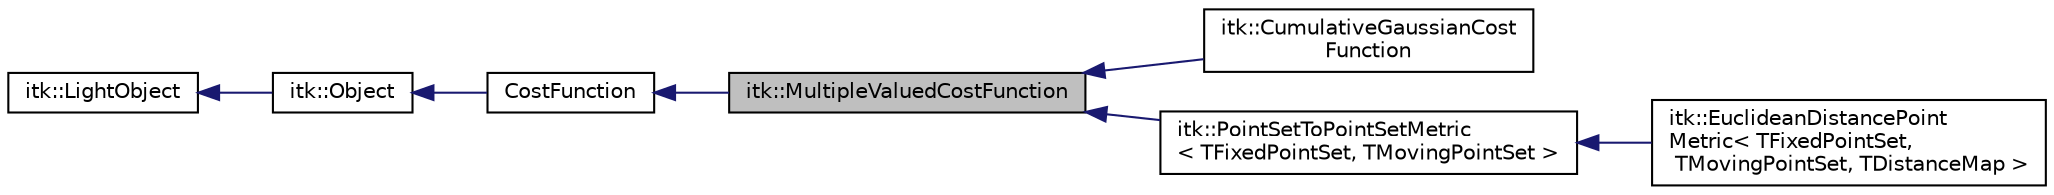 digraph "itk::MultipleValuedCostFunction"
{
 // LATEX_PDF_SIZE
  edge [fontname="Helvetica",fontsize="10",labelfontname="Helvetica",labelfontsize="10"];
  node [fontname="Helvetica",fontsize="10",shape=record];
  rankdir="LR";
  Node1 [label="itk::MultipleValuedCostFunction",height=0.2,width=0.4,color="black", fillcolor="grey75", style="filled", fontcolor="black",tooltip="This class is a base for the CostFunctions returning a multiple values."];
  Node2 -> Node1 [dir="back",color="midnightblue",fontsize="10",style="solid",fontname="Helvetica"];
  Node2 [label="CostFunction",height=0.2,width=0.4,color="black", fillcolor="white", style="filled",URL="$classitk_1_1CostFunctionTemplate.html",tooltip=" "];
  Node3 -> Node2 [dir="back",color="midnightblue",fontsize="10",style="solid",fontname="Helvetica"];
  Node3 [label="itk::Object",height=0.2,width=0.4,color="black", fillcolor="white", style="filled",URL="$classitk_1_1Object.html",tooltip="Base class for most ITK classes."];
  Node4 -> Node3 [dir="back",color="midnightblue",fontsize="10",style="solid",fontname="Helvetica"];
  Node4 [label="itk::LightObject",height=0.2,width=0.4,color="black", fillcolor="white", style="filled",URL="$classitk_1_1LightObject.html",tooltip="Light weight base class for most itk classes."];
  Node1 -> Node5 [dir="back",color="midnightblue",fontsize="10",style="solid",fontname="Helvetica"];
  Node5 [label="itk::CumulativeGaussianCost\lFunction",height=0.2,width=0.4,color="black", fillcolor="white", style="filled",URL="$classitk_1_1CumulativeGaussianCostFunction.html",tooltip="Cost function for the Cumulative Gaussian Optimizer."];
  Node1 -> Node6 [dir="back",color="midnightblue",fontsize="10",style="solid",fontname="Helvetica"];
  Node6 [label="itk::PointSetToPointSetMetric\l\< TFixedPointSet, TMovingPointSet \>",height=0.2,width=0.4,color="black", fillcolor="white", style="filled",URL="$classitk_1_1PointSetToPointSetMetric.html",tooltip="Computes similarity between two point sets."];
  Node6 -> Node7 [dir="back",color="midnightblue",fontsize="10",style="solid",fontname="Helvetica"];
  Node7 [label="itk::EuclideanDistancePoint\lMetric\< TFixedPointSet,\l TMovingPointSet, TDistanceMap \>",height=0.2,width=0.4,color="black", fillcolor="white", style="filled",URL="$classitk_1_1EuclideanDistancePointMetric.html",tooltip="Computes the minimum distance between a moving point-set and a fixed point-set. A vector of minimum c..."];
}
